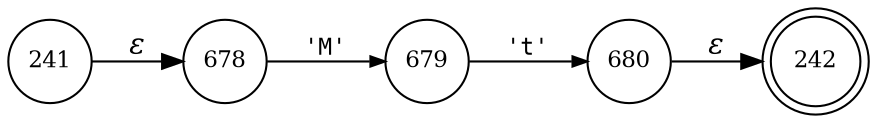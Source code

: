 digraph ATN {
rankdir=LR;
s242[fontsize=11, label="242", shape=doublecircle, fixedsize=true, width=.6];
s241[fontsize=11,label="241", shape=circle, fixedsize=true, width=.55, peripheries=1];
s678[fontsize=11,label="678", shape=circle, fixedsize=true, width=.55, peripheries=1];
s679[fontsize=11,label="679", shape=circle, fixedsize=true, width=.55, peripheries=1];
s680[fontsize=11,label="680", shape=circle, fixedsize=true, width=.55, peripheries=1];
s241 -> s678 [fontname="Times-Italic", label="&epsilon;"];
s678 -> s679 [fontsize=11, fontname="Courier", arrowsize=.7, label = "'M'", arrowhead = normal];
s679 -> s680 [fontsize=11, fontname="Courier", arrowsize=.7, label = "'t'", arrowhead = normal];
s680 -> s242 [fontname="Times-Italic", label="&epsilon;"];
}